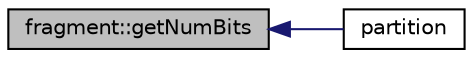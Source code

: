 digraph G
{
  edge [fontname="Helvetica",fontsize="10",labelfontname="Helvetica",labelfontsize="10"];
  node [fontname="Helvetica",fontsize="10",shape=record];
  rankdir=LR;
  Node1 [label="fragment::getNumBits",height=0.2,width=0.4,color="black", fillcolor="grey75", style="filled" fontcolor="black"];
  Node1 -> Node2 [dir=back,color="midnightblue",fontsize="10",style="solid",fontname="Helvetica"];
  Node2 [label="partition",height=0.2,width=0.4,color="black", fillcolor="white", style="filled",URL="$backend_2quickSort_8h.html#a968c8009840fe792ef4733416e60b5ba"];
}
